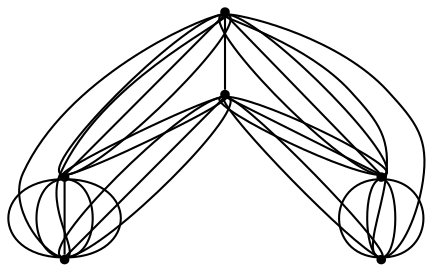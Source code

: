 graph {
  node [shape=point,comment="{\"directed\":false,\"doi\":\"10.1007/978-3-030-04414-5_15\",\"figure\":\"5 (2)\"}"]

  v0 [pos="716.4755970678063,436.1103996315094"]
  v1 [pos="343.0796392143903,436.11039963150944"]
  v2 [pos="529.7760602248648,284.42132522471843"]
  v3 [pos="529.7760602248648,377.76640457228734"]
  v4 [pos="529.7760602248648,494.4523121955747"]
  v5 [pos="529.7760602248648,587.8002609353255"]

  v0 -- v1 [id="-1",pos="716.4755970678063,436.1103996315094 716.4724494411304,272.7488603855214 716.4724494411304,249.416266708973 708.6920250052857,237.7478714786323 700.9157974050091,226.07953983592995 685.3550121217374,226.07953983592995 654.241708049495,226.07953983592995 405.3103806060257,226.07953983592995 405.3103806060257,226.07953983592995 405.3103806060257,226.07953983592995 374.19710832799205,226.07953983592995 358.63629125051153,226.07953983592995 350.86003185602607,237.7478714786323 343.0796392143903,249.416266708973 343.0796392143903,272.7488603855214 343.0796392143903,436.11039963150944"]
  v1 -- v5 [id="-2",pos="343.0796392143903,436.11039963150944 478.8471108701396,494.16044493541114 478.8471108701396,494.16044493541114 478.8471108701396,494.16044493541114 483.67703272480156,515.6969421782824 483.67703272480156,515.6969421782824 483.67703272480156,515.6969421782824 529.7760602248648,587.8002609353255 529.7760602248648,587.8002609353255 529.7760602248648,587.8002609353255"]
  v1 -- v2 [id="-3",pos="343.0796392143903,436.11039963150944 529.7760602248648,284.42132522471843 529.7760602248648,284.42132522471843 529.7760602248648,284.42132522471843"]
  v3 -- v1 [id="-5",pos="529.7760602248648,377.76640457228734 478.8471108701396,378.0642013797297 478.8471108701396,378.0642013797297 478.8471108701396,378.0642013797297 343.0796392143903,436.11039963150944 343.0796392143903,436.11039963150944 343.0796392143903,436.11039963150944"]
  v1 -- v4 [id="-6",pos="343.0796392143903,436.11039963150944 469.3914177758348,524.464914459203 469.3914177758348,524.464914459203 469.3914177758348,524.464914459203 483.67703272480156,515.6969421782824 483.67703272480156,515.6969421782824 483.67703272480156,515.6969421782824 499.27117013315575,524.3982110265425 499.27117013315575,524.3982110265425 499.27117013315575,524.3982110265425 529.7760602248648,494.4523121955747 529.7760602248648,494.4523121955747 529.7760602248648,494.4523121955747"]
  v1 -- v4 [id="-7",pos="343.0796392143903,436.11039963150944 483.67703272480156,515.6969421782824 483.67703272480156,515.6969421782824 483.67703272480156,515.6969421782824 529.7760602248648,494.4523121955747 529.7760602248648,494.4523121955747 529.7760602248648,494.4523121955747"]
  v1 -- v3 [id="-8",pos="343.0796392143903,436.11039963150944 483.67703272480156,356.52353914654464 483.67703272480156,356.52353914654464 483.67703272480156,356.52353914654464 529.7760602248648,377.76640457228734 529.7760602248648,377.76640457228734 529.7760602248648,377.76640457228734"]
  v1 -- v4 [id="-9",pos="343.0796392143903,436.11039963150944 529.7760602248648,494.4523121955747 529.7760602248648,494.4523121955747 529.7760602248648,494.4523121955747"]
  v1 -- v5 [id="-10",pos="343.0796392143903,436.11039963150944 529.7760602248648,587.8002609353255 529.7760602248648,587.8002609353255 529.7760602248648,587.8002609353255"]
  v0 -- v2 [id="-11",pos="716.4755970678063,436.1103996315094 529.7760602248648,284.42132522471843 529.7760602248648,284.42132522471843 529.7760602248648,284.42132522471843"]
  v0 -- v4 [id="-12",pos="716.4755970678063,436.1103996315094 580.70500957959,494.16044493541114 580.70500957959,494.16044493541114 580.70500957959,494.16044493541114 529.7760602248648,494.4523121955747 529.7760602248648,494.4523121955747 529.7760602248648,494.4523121955747"]
  v0 -- v3 [id="-13",pos="716.4755970678063,436.1103996315094 580.70500957959,378.0642013797297 580.70500957959,378.0642013797297 580.70500957959,378.0642013797297 529.7760602248648,377.76640457228734 529.7760602248648,377.76640457228734 529.7760602248648,377.76640457228734"]
  v0 -- v3 [id="-14",pos="716.4755970678063,436.1103996315094 529.7760602248648,377.76640457228734 529.7760602248648,377.76640457228734 529.7760602248648,377.76640457228734"]
  v0 -- v2 [id="-15",pos="716.4755970678063,436.1103996315094 590.1606708796859,347.755566865624 590.1606708796859,347.755566865624 590.1606708796859,347.755566865624 529.7760602248648,284.42132522471843 529.7760602248648,284.42132522471843 529.7760602248648,284.42132522471843"]
  v0 -- v5 [id="-16",pos="716.4755970678063,436.1103996315094 590.1606708796859,524.464914459203 590.1606708796859,524.464914459203 590.1606708796859,524.464914459203 529.7760602248648,587.8002609353255 529.7760602248648,587.8002609353255 529.7760602248648,587.8002609353255"]
  v0 -- v2 [id="-17",pos="716.4755970678063,436.1103996315094 575.8750241365102,356.52353914654464 575.8750241365102,356.52353914654464 575.8750241365102,356.52353914654464 560.2808549339472,347.8222702982845 560.2808549339472,347.8222702982845 560.2808549339472,347.8222702982845 549.2874349286628,344.4925989959812 549.2874349286628,344.4925989959812 549.2874349286628,344.4925989959812 539.2316897307518,343.31743585108325 539.2316897307518,343.31743585108325 539.2316897307518,343.31743585108325 529.7760602248648,284.42132522471843 529.7760602248648,284.42132522471843 529.7760602248648,284.42132522471843"]
  v0 -- v4 [id="-19",pos="716.4755970678063,436.1103996315094 575.8750241365102,515.6969421782824 575.8750241365102,515.6969421782824 575.8750241365102,515.6969421782824 529.7760602248648,494.4523121955747 529.7760602248648,494.4523121955747 529.7760602248648,494.4523121955747"]
  v3 -- v1 [id="-20",pos="529.7760602248648,377.76640457228734 343.0796392143903,436.11039963150944 343.0796392143903,436.11039963150944 343.0796392143903,436.11039963150944"]
  v5 -- v4 [id="-21",pos="529.7760602248648,587.8002609353255 529.7760602248648,494.4523121955747 529.7760602248648,494.4523121955747 529.7760602248648,494.4523121955747"]
  v3 -- v2 [id="-22",pos="529.7760602248648,377.76640457228734 529.7760602248648,284.42132522471843 529.7760602248648,284.42132522471843 529.7760602248648,284.42132522471843"]
  v4 -- v0 [id="-23",pos="529.7760602248648,494.4523121955747 716.4755970678063,436.1103996315094 716.4755970678063,436.1103996315094 716.4755970678063,436.1103996315094"]
  v1 -- v2 [id="-24",pos="343.0796392143903,436.11039963150944 469.3914177758348,347.755566865624 469.3914177758348,347.755566865624 469.3914177758348,347.755566865624 529.7760602248648,284.42132522471843 529.7760602248648,284.42132522471843 529.7760602248648,284.42132522471843"]
  v5 -- v0 [id="-25",pos="529.7760602248648,587.8002609353255 716.4755970678063,436.1103996315094 716.4755970678063,436.1103996315094 716.4755970678063,436.1103996315094"]
  v4 -- v5 [id="-31",pos="529.7760602248648,494.4523121955747 560.2809185223649,524.3982110265425 560.2809185223649,524.3982110265425 560.2809185223649,524.3982110265425 529.7760602248648,587.8002609353255 529.7760602248648,587.8002609353255 529.7760602248648,587.8002609353255"]
  v4 -- v5 [id="-32",pos="529.7760602248648,494.4523121955747 549.2874985170806,527.7278823288457 549.2874985170806,527.7278823288457 549.2874985170806,527.7278823288457 529.7760602248648,587.8002609353255 529.7760602248648,587.8002609353255 529.7760602248648,587.8002609353255"]
  v5 -- v4 [id="-33",pos="529.7760602248648,587.8002609353255 510.26459013844004,527.7278823288457 510.26459013844004,527.7278823288457 510.26459013844004,527.7278823288457 529.7760602248648,494.4523121955747 529.7760602248648,494.4523121955747 529.7760602248648,494.4523121955747"]
  v3 -- v2 [id="-35",pos="529.7760602248648,377.76640457228734 510.26459013844004,344.4925989959812 510.26459013844004,344.4925989959812 510.26459013844004,344.4925989959812 520.3203671305599,343.31743585108325 520.3203671305599,343.31743585108325 520.3203671305599,343.31743585108325 529.7760602248648,284.42132522471843 529.7760602248648,284.42132522471843 529.7760602248648,284.42132522471843"]
  v3 -- v2 [id="-36",pos="529.7760602248648,377.76640457228734 560.2809185223649,347.81810530797054 560.2809185223649,347.81810530797054 560.2809185223649,347.81810530797054 529.7760602248648,284.42132522471843 529.7760602248648,284.42132522471843 529.7760602248648,284.42132522471843"]
  v2 -- v3 [id="-37",pos="529.7760602248648,284.42132522471843 549.2874985170806,344.4925989959812 549.2874985170806,344.4925989959812 549.2874985170806,344.4925989959812 529.7760602248648,377.76640457228734 529.7760602248648,377.76640457228734 529.7760602248648,377.76640457228734"]
  v2 -- v3 [id="-41",pos="529.7760602248648,284.42132522471843 499.27117013315575,347.8222385044653 499.27117013315575,347.8222385044653 499.27117013315575,347.8222385044653 529.7760602248648,377.76640457228734 529.7760602248648,377.76640457228734 529.7760602248648,377.76640457228734"]
}